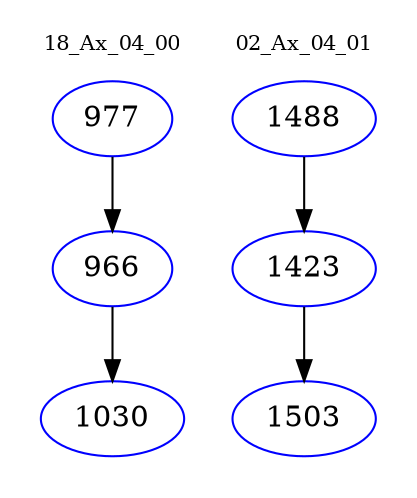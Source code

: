 digraph{
subgraph cluster_0 {
color = white
label = "18_Ax_04_00";
fontsize=10;
T0_977 [label="977", color="blue"]
T0_977 -> T0_966 [color="black"]
T0_966 [label="966", color="blue"]
T0_966 -> T0_1030 [color="black"]
T0_1030 [label="1030", color="blue"]
}
subgraph cluster_1 {
color = white
label = "02_Ax_04_01";
fontsize=10;
T1_1488 [label="1488", color="blue"]
T1_1488 -> T1_1423 [color="black"]
T1_1423 [label="1423", color="blue"]
T1_1423 -> T1_1503 [color="black"]
T1_1503 [label="1503", color="blue"]
}
}
